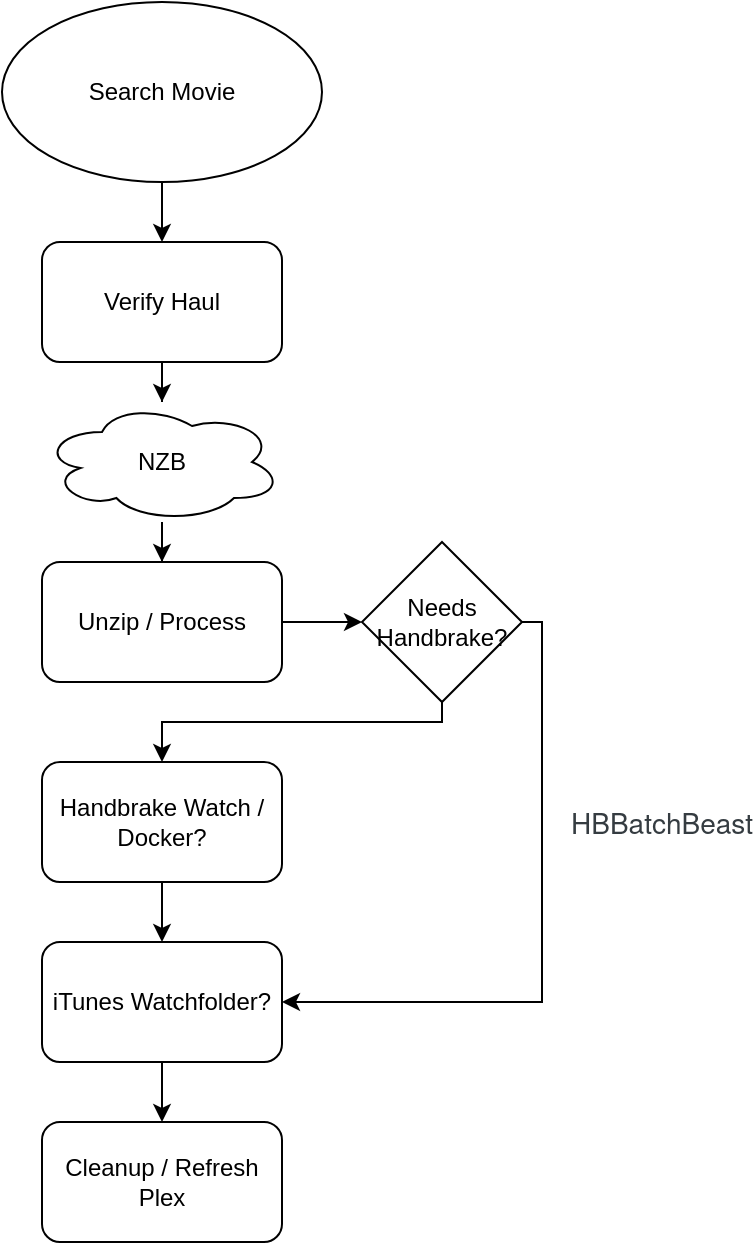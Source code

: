 <mxfile version="17.4.6" type="github">
  <diagram id="XM0_SPJSD3OMz8XxLxOr" name="Page-1">
    <mxGraphModel dx="576" dy="889" grid="1" gridSize="10" guides="1" tooltips="1" connect="1" arrows="1" fold="1" page="1" pageScale="1" pageWidth="850" pageHeight="1100" math="0" shadow="0">
      <root>
        <mxCell id="0" />
        <mxCell id="1" parent="0" />
        <mxCell id="YDDNEgxZCBITFUkxLrux-3" style="edgeStyle=orthogonalEdgeStyle;rounded=0;orthogonalLoop=1;jettySize=auto;html=1;entryX=0.5;entryY=0;entryDx=0;entryDy=0;" parent="1" source="YDDNEgxZCBITFUkxLrux-1" target="YDDNEgxZCBITFUkxLrux-2" edge="1">
          <mxGeometry relative="1" as="geometry" />
        </mxCell>
        <mxCell id="YDDNEgxZCBITFUkxLrux-1" value="Search Movie" style="ellipse;whiteSpace=wrap;html=1;" parent="1" vertex="1">
          <mxGeometry x="20" y="20" width="160" height="90" as="geometry" />
        </mxCell>
        <mxCell id="YDDNEgxZCBITFUkxLrux-12" value="" style="edgeStyle=orthogonalEdgeStyle;rounded=0;orthogonalLoop=1;jettySize=auto;html=1;" parent="1" source="YDDNEgxZCBITFUkxLrux-2" target="YDDNEgxZCBITFUkxLrux-4" edge="1">
          <mxGeometry relative="1" as="geometry" />
        </mxCell>
        <mxCell id="YDDNEgxZCBITFUkxLrux-2" value="Verify Haul" style="rounded=1;whiteSpace=wrap;html=1;" parent="1" vertex="1">
          <mxGeometry x="40" y="140" width="120" height="60" as="geometry" />
        </mxCell>
        <mxCell id="YDDNEgxZCBITFUkxLrux-7" style="edgeStyle=orthogonalEdgeStyle;rounded=0;orthogonalLoop=1;jettySize=auto;html=1;entryX=0.5;entryY=0;entryDx=0;entryDy=0;" parent="1" source="YDDNEgxZCBITFUkxLrux-4" target="YDDNEgxZCBITFUkxLrux-6" edge="1">
          <mxGeometry relative="1" as="geometry" />
        </mxCell>
        <mxCell id="YDDNEgxZCBITFUkxLrux-4" value="NZB" style="ellipse;shape=cloud;whiteSpace=wrap;html=1;" parent="1" vertex="1">
          <mxGeometry x="40" y="220" width="120" height="60" as="geometry" />
        </mxCell>
        <mxCell id="YDDNEgxZCBITFUkxLrux-15" value="" style="edgeStyle=orthogonalEdgeStyle;rounded=0;orthogonalLoop=1;jettySize=auto;html=1;" parent="1" source="YDDNEgxZCBITFUkxLrux-6" target="YDDNEgxZCBITFUkxLrux-14" edge="1">
          <mxGeometry relative="1" as="geometry" />
        </mxCell>
        <mxCell id="YDDNEgxZCBITFUkxLrux-6" value="Unzip / Process" style="rounded=1;whiteSpace=wrap;html=1;" parent="1" vertex="1">
          <mxGeometry x="40" y="300" width="120" height="60" as="geometry" />
        </mxCell>
        <mxCell id="YDDNEgxZCBITFUkxLrux-11" style="edgeStyle=orthogonalEdgeStyle;rounded=0;orthogonalLoop=1;jettySize=auto;html=1;entryX=0.5;entryY=0;entryDx=0;entryDy=0;" parent="1" source="YDDNEgxZCBITFUkxLrux-8" target="YDDNEgxZCBITFUkxLrux-10" edge="1">
          <mxGeometry relative="1" as="geometry" />
        </mxCell>
        <mxCell id="YDDNEgxZCBITFUkxLrux-8" value="iTunes Watchfolder?" style="rounded=1;whiteSpace=wrap;html=1;" parent="1" vertex="1">
          <mxGeometry x="40" y="490" width="120" height="60" as="geometry" />
        </mxCell>
        <mxCell id="YDDNEgxZCBITFUkxLrux-10" value="Cleanup / Refresh Plex" style="rounded=1;whiteSpace=wrap;html=1;" parent="1" vertex="1">
          <mxGeometry x="40" y="580" width="120" height="60" as="geometry" />
        </mxCell>
        <mxCell id="YDDNEgxZCBITFUkxLrux-16" style="edgeStyle=orthogonalEdgeStyle;rounded=0;orthogonalLoop=1;jettySize=auto;html=1;entryX=1;entryY=0.5;entryDx=0;entryDy=0;" parent="1" source="YDDNEgxZCBITFUkxLrux-14" target="YDDNEgxZCBITFUkxLrux-8" edge="1">
          <mxGeometry relative="1" as="geometry">
            <Array as="points">
              <mxPoint x="290" y="330" />
              <mxPoint x="290" y="520" />
            </Array>
          </mxGeometry>
        </mxCell>
        <mxCell id="YDDNEgxZCBITFUkxLrux-18" style="edgeStyle=orthogonalEdgeStyle;rounded=0;orthogonalLoop=1;jettySize=auto;html=1;entryX=0.5;entryY=0;entryDx=0;entryDy=0;" parent="1" source="YDDNEgxZCBITFUkxLrux-14" target="YDDNEgxZCBITFUkxLrux-17" edge="1">
          <mxGeometry relative="1" as="geometry">
            <Array as="points">
              <mxPoint x="240" y="380" />
              <mxPoint x="100" y="380" />
            </Array>
          </mxGeometry>
        </mxCell>
        <mxCell id="YDDNEgxZCBITFUkxLrux-14" value="Needs Handbrake?" style="rhombus;whiteSpace=wrap;html=1;" parent="1" vertex="1">
          <mxGeometry x="200" y="290" width="80" height="80" as="geometry" />
        </mxCell>
        <mxCell id="YDDNEgxZCBITFUkxLrux-19" style="edgeStyle=orthogonalEdgeStyle;rounded=0;orthogonalLoop=1;jettySize=auto;html=1;entryX=0.5;entryY=0;entryDx=0;entryDy=0;" parent="1" source="YDDNEgxZCBITFUkxLrux-17" target="YDDNEgxZCBITFUkxLrux-8" edge="1">
          <mxGeometry relative="1" as="geometry" />
        </mxCell>
        <mxCell id="YDDNEgxZCBITFUkxLrux-17" value="Handbrake Watch / Docker?" style="rounded=1;whiteSpace=wrap;html=1;" parent="1" vertex="1">
          <mxGeometry x="40" y="400" width="120" height="60" as="geometry" />
        </mxCell>
        <mxCell id="YDDNEgxZCBITFUkxLrux-21" value="&lt;span style=&quot;color: rgb(53 , 60 , 65) ; font-family: &amp;#34;helvetica neue&amp;#34; , &amp;#34;helvetica&amp;#34; , &amp;#34;arial&amp;#34; , &amp;#34;roboto&amp;#34; , &amp;#34;liberation sans&amp;#34; , sans-serif , &amp;#34;apple color emoji&amp;#34; , &amp;#34;segoe ui emoji&amp;#34; , &amp;#34;segoe ui symbol&amp;#34; ; font-size: 14px ; background-color: rgb(255 , 255 , 255)&quot;&gt;HBBatchBeast&lt;/span&gt;" style="text;html=1;strokeColor=none;fillColor=none;align=center;verticalAlign=middle;whiteSpace=wrap;rounded=0;" parent="1" vertex="1">
          <mxGeometry x="320" y="415" width="60" height="30" as="geometry" />
        </mxCell>
      </root>
    </mxGraphModel>
  </diagram>
</mxfile>
